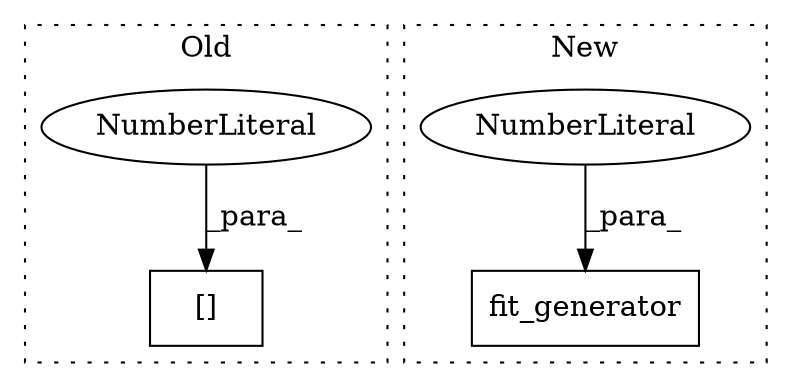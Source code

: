 digraph G {
subgraph cluster0 {
1 [label="[]" a="2" s="1017,1033" l="15,1" shape="box"];
3 [label="NumberLiteral" a="34" s="1032" l="1" shape="ellipse"];
label = "Old";
style="dotted";
}
subgraph cluster1 {
2 [label="fit_generator" a="32" s="1951,2087" l="14,1" shape="box"];
4 [label="NumberLiteral" a="34" s="2067" l="1" shape="ellipse"];
label = "New";
style="dotted";
}
3 -> 1 [label="_para_"];
4 -> 2 [label="_para_"];
}